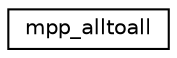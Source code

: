 digraph "Graphical Class Hierarchy"
{
 // INTERACTIVE_SVG=YES
 // LATEX_PDF_SIZE
  edge [fontname="Helvetica",fontsize="10",labelfontname="Helvetica",labelfontsize="10"];
  node [fontname="Helvetica",fontsize="10",shape=record];
  rankdir="LR";
  Node0 [label="mpp_alltoall",height=0.2,width=0.4,color="black", fillcolor="white", style="filled",URL="$interfacempp__mod_1_1mpp__alltoall.html",tooltip="Scatter a vector across all PEs."];
}
